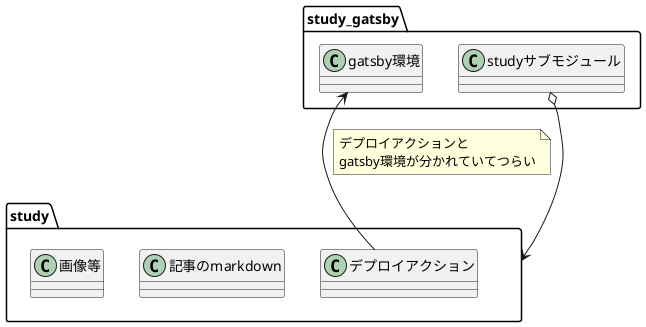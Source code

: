 @startuml

package study_gatsby {
  class gatsby環境
  class studyサブモジュール
}


package study {
  class 記事のmarkdown
  class 画像等
  class デプロイアクション
}

studyサブモジュール o-d-> study


デプロイアクション -> gatsby環境
note right on link
デプロイアクションと
gatsby環境が分かれていてつらい
end note


@enduml
